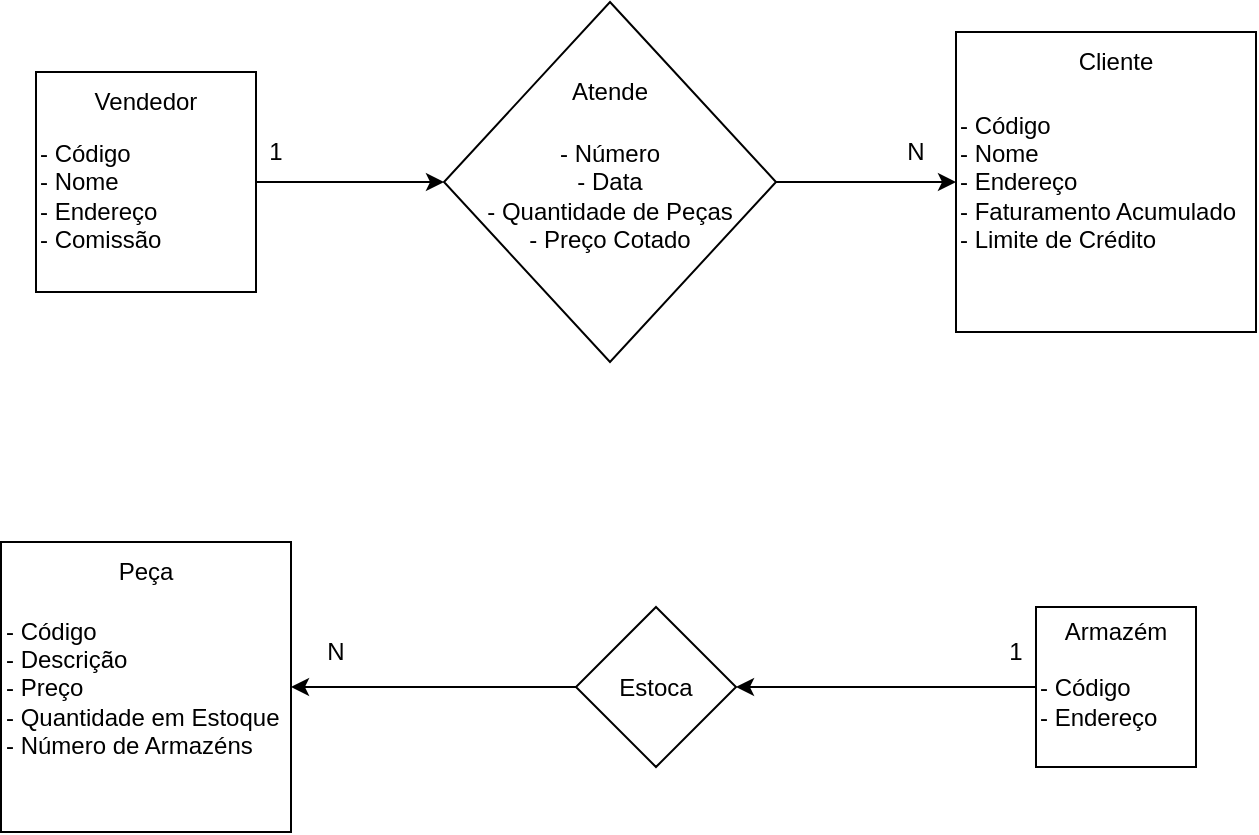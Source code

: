 <mxfile version="22.0.6" type="github">
  <diagram name="Página-1" id="jlo1wy49ycUf86JTQE9i">
    <mxGraphModel dx="1434" dy="786" grid="1" gridSize="10" guides="1" tooltips="1" connect="1" arrows="1" fold="1" page="1" pageScale="1" pageWidth="827" pageHeight="1169" math="0" shadow="0">
      <root>
        <mxCell id="0" />
        <mxCell id="1" parent="0" />
        <mxCell id="RQbDG6k7a9iBf144iXeE-6" style="edgeStyle=orthogonalEdgeStyle;rounded=0;orthogonalLoop=1;jettySize=auto;html=1;entryX=0;entryY=0.5;entryDx=0;entryDy=0;" parent="1" source="RQbDG6k7a9iBf144iXeE-1" target="RQbDG6k7a9iBf144iXeE-5" edge="1">
          <mxGeometry relative="1" as="geometry" />
        </mxCell>
        <mxCell id="RQbDG6k7a9iBf144iXeE-1" value="&lt;br&gt;- Código&lt;br&gt;- Nome&lt;br&gt;- Endereço&lt;br&gt;- Comissão" style="whiteSpace=wrap;html=1;aspect=fixed;align=left;" parent="1" vertex="1">
          <mxGeometry x="80" y="95" width="110" height="110" as="geometry" />
        </mxCell>
        <mxCell id="RQbDG6k7a9iBf144iXeE-2" value="Vendedor" style="text;html=1;strokeColor=none;fillColor=none;align=center;verticalAlign=middle;whiteSpace=wrap;rounded=0;" parent="1" vertex="1">
          <mxGeometry x="105" y="95" width="60" height="30" as="geometry" />
        </mxCell>
        <mxCell id="RQbDG6k7a9iBf144iXeE-3" value="- Código&lt;br&gt;- Nome&lt;br&gt;- Endereço&lt;br&gt;- Faturamento Acumulado&lt;br&gt;- Limite de Crédito" style="whiteSpace=wrap;html=1;aspect=fixed;align=left;" parent="1" vertex="1">
          <mxGeometry x="540" y="75" width="150" height="150" as="geometry" />
        </mxCell>
        <mxCell id="RQbDG6k7a9iBf144iXeE-4" value="Cliente" style="text;html=1;strokeColor=none;fillColor=none;align=center;verticalAlign=middle;whiteSpace=wrap;rounded=0;" parent="1" vertex="1">
          <mxGeometry x="590" y="75" width="60" height="30" as="geometry" />
        </mxCell>
        <mxCell id="RQbDG6k7a9iBf144iXeE-7" style="edgeStyle=orthogonalEdgeStyle;rounded=0;orthogonalLoop=1;jettySize=auto;html=1;exitX=1;exitY=0.5;exitDx=0;exitDy=0;entryX=0;entryY=0.5;entryDx=0;entryDy=0;" parent="1" source="RQbDG6k7a9iBf144iXeE-5" target="RQbDG6k7a9iBf144iXeE-3" edge="1">
          <mxGeometry relative="1" as="geometry" />
        </mxCell>
        <mxCell id="RQbDG6k7a9iBf144iXeE-5" value="&lt;br&gt;- Número&lt;br&gt;- Data&lt;br&gt;- Quantidade de Peças&lt;br&gt;- Preço Cotado" style="rhombus;whiteSpace=wrap;html=1;" parent="1" vertex="1">
          <mxGeometry x="284" y="60" width="166" height="180" as="geometry" />
        </mxCell>
        <mxCell id="RQbDG6k7a9iBf144iXeE-8" value="N" style="text;html=1;strokeColor=none;fillColor=none;align=center;verticalAlign=middle;whiteSpace=wrap;rounded=0;" parent="1" vertex="1">
          <mxGeometry x="490" y="120" width="60" height="30" as="geometry" />
        </mxCell>
        <mxCell id="RQbDG6k7a9iBf144iXeE-18" value="- Código&lt;br&gt;- Descrição&lt;br&gt;- Preço&lt;br&gt;- Quantidade em Estoque&lt;br&gt;- Número de Armazéns" style="whiteSpace=wrap;html=1;aspect=fixed;align=left;" parent="1" vertex="1">
          <mxGeometry x="62.5" y="330" width="145" height="145" as="geometry" />
        </mxCell>
        <mxCell id="RQbDG6k7a9iBf144iXeE-19" value="Peça" style="text;html=1;strokeColor=none;fillColor=none;align=center;verticalAlign=middle;whiteSpace=wrap;rounded=0;" parent="1" vertex="1">
          <mxGeometry x="105" y="330" width="60" height="30" as="geometry" />
        </mxCell>
        <mxCell id="RQbDG6k7a9iBf144iXeE-24" style="edgeStyle=orthogonalEdgeStyle;rounded=0;orthogonalLoop=1;jettySize=auto;html=1;" parent="1" source="RQbDG6k7a9iBf144iXeE-20" target="RQbDG6k7a9iBf144iXeE-23" edge="1">
          <mxGeometry relative="1" as="geometry" />
        </mxCell>
        <mxCell id="RQbDG6k7a9iBf144iXeE-20" value="&lt;br&gt;- Código&lt;br&gt;- Endereço" style="whiteSpace=wrap;html=1;aspect=fixed;align=left;" parent="1" vertex="1">
          <mxGeometry x="580" y="362.5" width="80" height="80" as="geometry" />
        </mxCell>
        <mxCell id="RQbDG6k7a9iBf144iXeE-22" value="Armazém" style="text;html=1;strokeColor=none;fillColor=none;align=center;verticalAlign=middle;whiteSpace=wrap;rounded=0;" parent="1" vertex="1">
          <mxGeometry x="590" y="360" width="60" height="30" as="geometry" />
        </mxCell>
        <mxCell id="RQbDG6k7a9iBf144iXeE-25" style="edgeStyle=orthogonalEdgeStyle;rounded=0;orthogonalLoop=1;jettySize=auto;html=1;entryX=1;entryY=0.5;entryDx=0;entryDy=0;" parent="1" source="RQbDG6k7a9iBf144iXeE-23" target="RQbDG6k7a9iBf144iXeE-18" edge="1">
          <mxGeometry relative="1" as="geometry" />
        </mxCell>
        <mxCell id="RQbDG6k7a9iBf144iXeE-23" value="Estoca" style="rhombus;whiteSpace=wrap;html=1;" parent="1" vertex="1">
          <mxGeometry x="350" y="362.5" width="80" height="80" as="geometry" />
        </mxCell>
        <mxCell id="RQbDG6k7a9iBf144iXeE-26" value="N" style="text;html=1;strokeColor=none;fillColor=none;align=center;verticalAlign=middle;whiteSpace=wrap;rounded=0;" parent="1" vertex="1">
          <mxGeometry x="200" y="370" width="60" height="30" as="geometry" />
        </mxCell>
        <mxCell id="RQbDG6k7a9iBf144iXeE-28" value="1" style="text;html=1;strokeColor=none;fillColor=none;align=center;verticalAlign=middle;whiteSpace=wrap;rounded=0;" parent="1" vertex="1">
          <mxGeometry x="540" y="370" width="60" height="30" as="geometry" />
        </mxCell>
        <mxCell id="bRjOYfUB_zhAMFCniTPQ-1" value="1" style="text;html=1;strokeColor=none;fillColor=none;align=center;verticalAlign=middle;whiteSpace=wrap;rounded=0;" parent="1" vertex="1">
          <mxGeometry x="170" y="120" width="60" height="30" as="geometry" />
        </mxCell>
        <mxCell id="By5TAAPA0PN1hksME36E-1" value="Atende" style="text;html=1;strokeColor=none;fillColor=none;align=center;verticalAlign=middle;whiteSpace=wrap;rounded=0;" vertex="1" parent="1">
          <mxGeometry x="337" y="90" width="60" height="30" as="geometry" />
        </mxCell>
      </root>
    </mxGraphModel>
  </diagram>
</mxfile>
